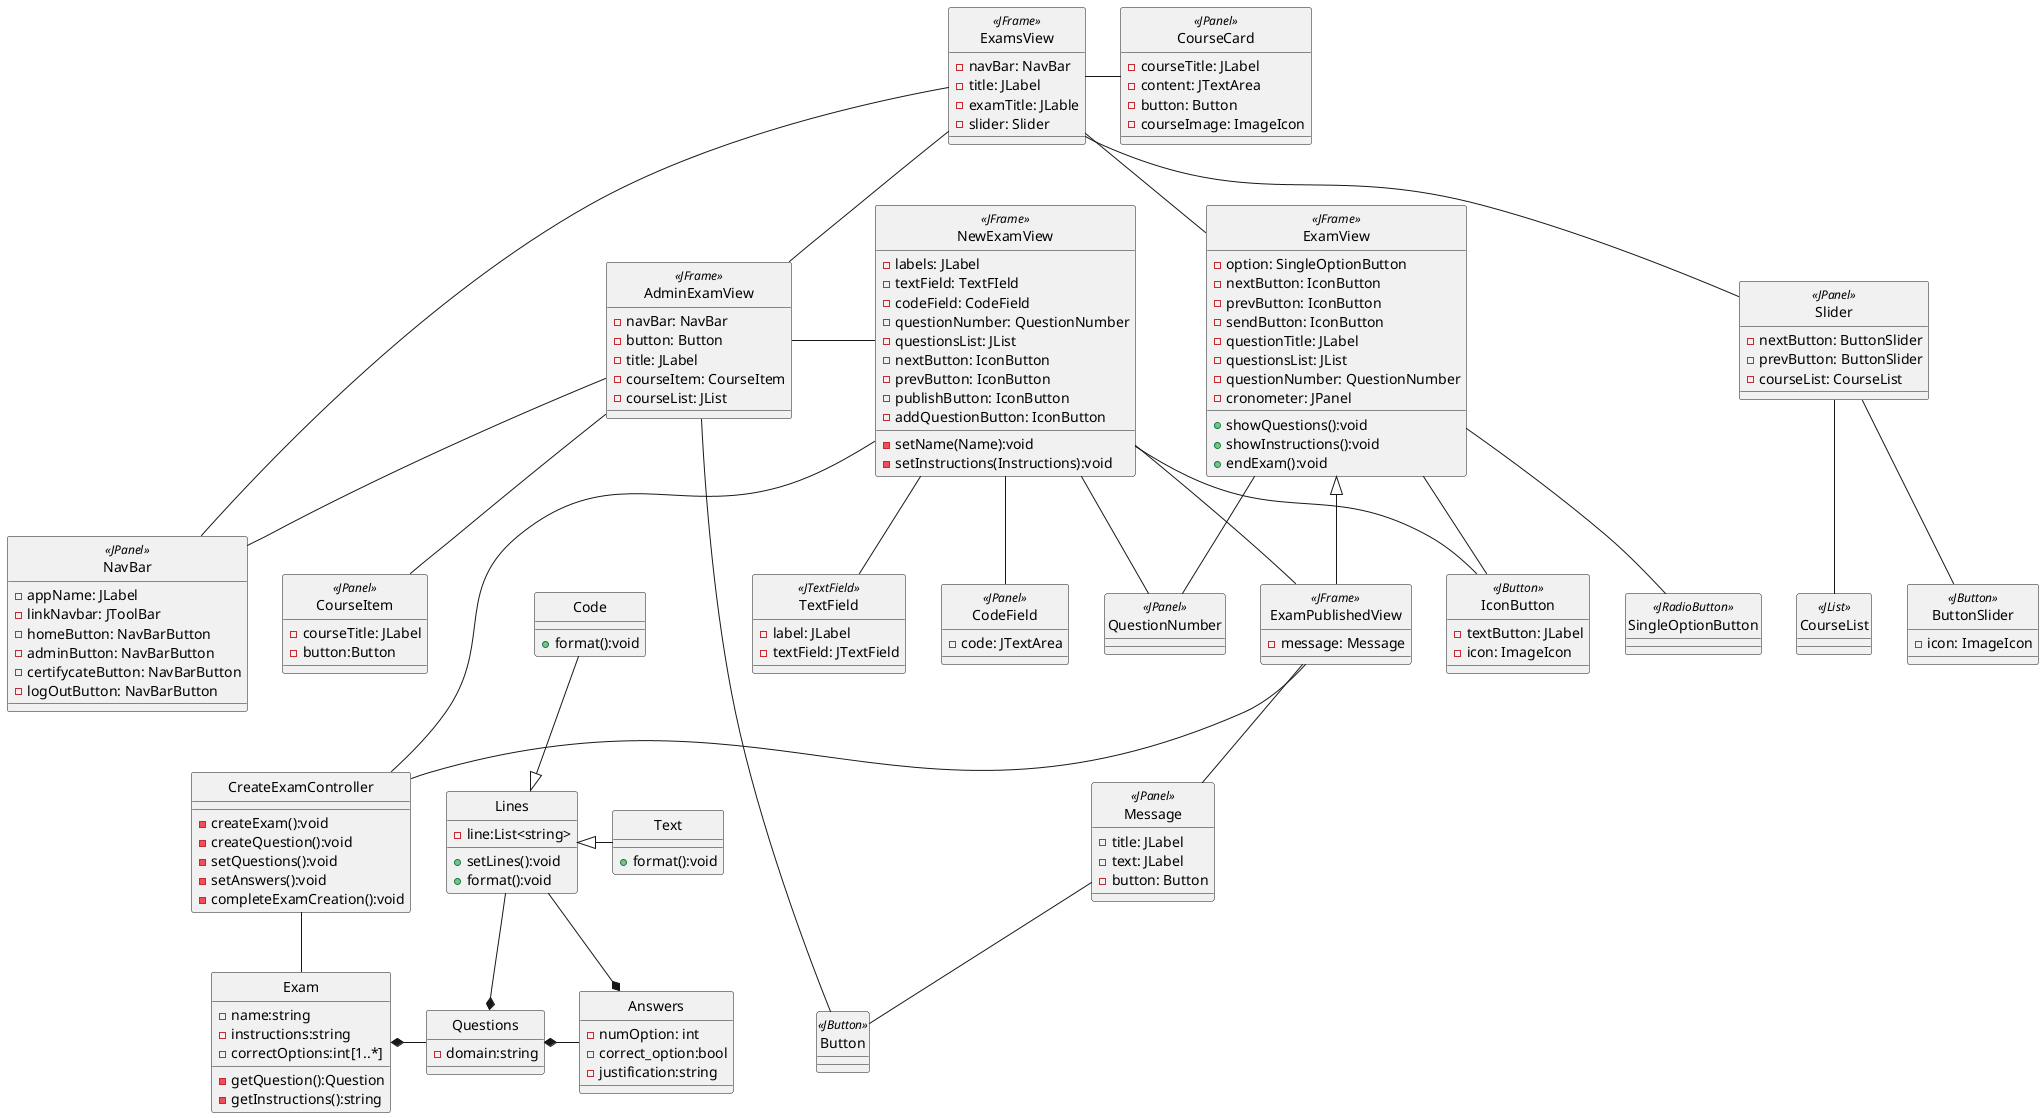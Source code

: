 @startuml Design-ClassDiagram
skinparam style strictuml

' Ui Components
class NavBar <<JPanel>>{
    -appName: JLabel
    -linkNavbar: JToolBar
    -homeButton: NavBarButton
    -adminButton: NavBarButton
    -certifycateButton: NavBarButton
    -logOutButton: NavBarButton
__
}
class TextField <<JTextField>>{
    -label: JLabel
    -textField: JTextField
__
}
class CodeField <<JPanel>>{
    -code: JTextArea
}
class Button <<JButton>>

class ButtonSlider <<JButton>>{
    -icon: ImageIcon
}
class IconButton <<JButton>>{
    -textButton: JLabel
    -icon: ImageIcon
}
class CourseCard <<JPanel>>{
    -courseTitle: JLabel
    -content: JTextArea
    -button: Button
    -courseImage: ImageIcon
}
class CourseList <<JList>>

class Slider <<JPanel>>{
    -nextButton: ButtonSlider
    -prevButton: ButtonSlider
    -courseList: CourseList
}
class SingleOptionButton <<JRadioButton>>
class QuestionNumber <<JPanel>>
class CourseItem <<JPanel>>{
    -courseTitle: JLabel
    -button:Button
}
class Message <<JPanel>>{
    -title: JLabel
    -text: JLabel
    -button: Button
__
}

' Views
class ExamsView as "ExamsView" <<JFrame>> { /' MisExamenes'/
    -navBar: NavBar
    -title: JLabel
    -examTitle: JLable
    -slider: Slider
__
}
class ExamView as "ExamView" <<JFrame>> { /' Examen'/
    -option: SingleOptionButton
    -nextButton: IconButton
    -prevButton: IconButton
    -sendButton: IconButton
    -questionTitle: JLabel
    -questionsList: JList
    -questionNumber: QuestionNumber
    -cronometer: JPanel
__
    +showQuestions():void
    +showInstructions():void
    +endExam():void
}

class NewExamView as "NewExamView" <<JFrame>>{ /' CrearExamen'/
    -labels: JLabel
    -textField: TextFIeld
    -codeField: CodeField
    -questionNumber: QuestionNumber
    -questionsList: JList
    -nextButton: IconButton
    -prevButton: IconButton
    -publishButton: IconButton
    -addQuestionButton: IconButton
__
    -setName(Name):void
    -setInstructions(Instructions):void
}

class ExamPublishedView as "ExamPublishedView" <<JFrame>> {/' ExamenCreado'/
    -message: Message
}
class AdminExamView as "AdminExamView" <<JFrame>>{ /' AdministradorExamenes'/
    -navBar: NavBar
    -button: Button
    -title: JLabel
    -courseItem: CourseItem
    -courseList: JList
__
}

'Controllers
class CreateExamController{
__
    -createExam():void
    -createQuestion():void
    -setQuestions():void
    -setAnswers():void
    -completeExamCreation():void
}

'Models
class Questions{
    -domain:string
}
class Answers {
    -numOption: int
    -correct_option:bool
    -justification:string
}
class Exam {
    -name:string
    -instructions:string
    -correctOptions:int[1..*]
__
    -getQuestion():Question
    -getInstructions():string
}


class Lines {
    -line:List<string>
    +setLines():void
    +format():void
}

class Text {
    +format():void
}

class Code {
    +format():void
}

'Relations
Slider -- ButtonSlider
Slider -- CourseList

ExamsView -- NavBar
ExamsView -- Slider
ExamsView -r- CourseCard
AdminExamView -- NavBar
AdminExamView -- Button
AdminExamView -- CourseItem
ExamView -- SingleOptionButton
ExamView -- IconButton
ExamView -- QuestionNumber
NewExamView -- TextField
NewExamView -- CodeField
NewExamView -- QuestionNumber
NewExamView -- IconButton
ExamPublishedView -- Message
Message -- Button

ExamsView -- AdminExamView
CreateExamController -u- NewExamView
CreateExamController -u- ExamPublishedView
CreateExamController -- Exam
ExamPublishedView -u-|> ExamView

ExamsView -- ExamView
NewExamView -r- ExamPublishedView
AdminExamView -r- NewExamView
Questions *-r- Answers
Exam *-r- Questions
Lines <|-u- Code
Lines <|-r- Text
Lines --* Answers
Lines --* Questions

@enduml